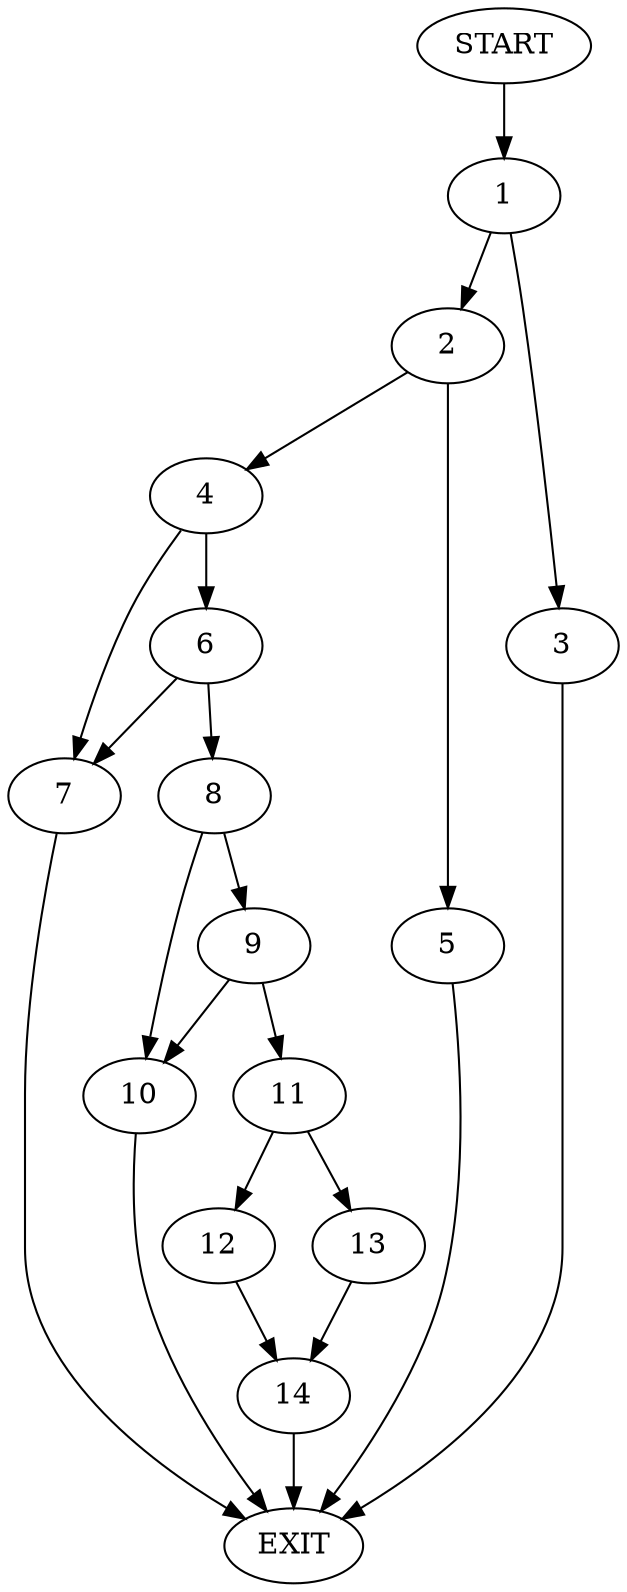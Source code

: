 digraph {
0 [label="START"]
15 [label="EXIT"]
0 -> 1
1 -> 2
1 -> 3
2 -> 4
2 -> 5
3 -> 15
4 -> 6
4 -> 7
5 -> 15
6 -> 8
6 -> 7
7 -> 15
8 -> 9
8 -> 10
9 -> 10
9 -> 11
10 -> 15
11 -> 12
11 -> 13
13 -> 14
12 -> 14
14 -> 15
}
